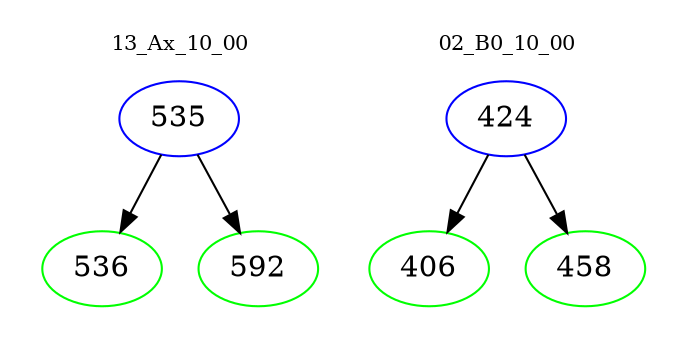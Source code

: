 digraph{
subgraph cluster_0 {
color = white
label = "13_Ax_10_00";
fontsize=10;
T0_535 [label="535", color="blue"]
T0_535 -> T0_536 [color="black"]
T0_536 [label="536", color="green"]
T0_535 -> T0_592 [color="black"]
T0_592 [label="592", color="green"]
}
subgraph cluster_1 {
color = white
label = "02_B0_10_00";
fontsize=10;
T1_424 [label="424", color="blue"]
T1_424 -> T1_406 [color="black"]
T1_406 [label="406", color="green"]
T1_424 -> T1_458 [color="black"]
T1_458 [label="458", color="green"]
}
}
